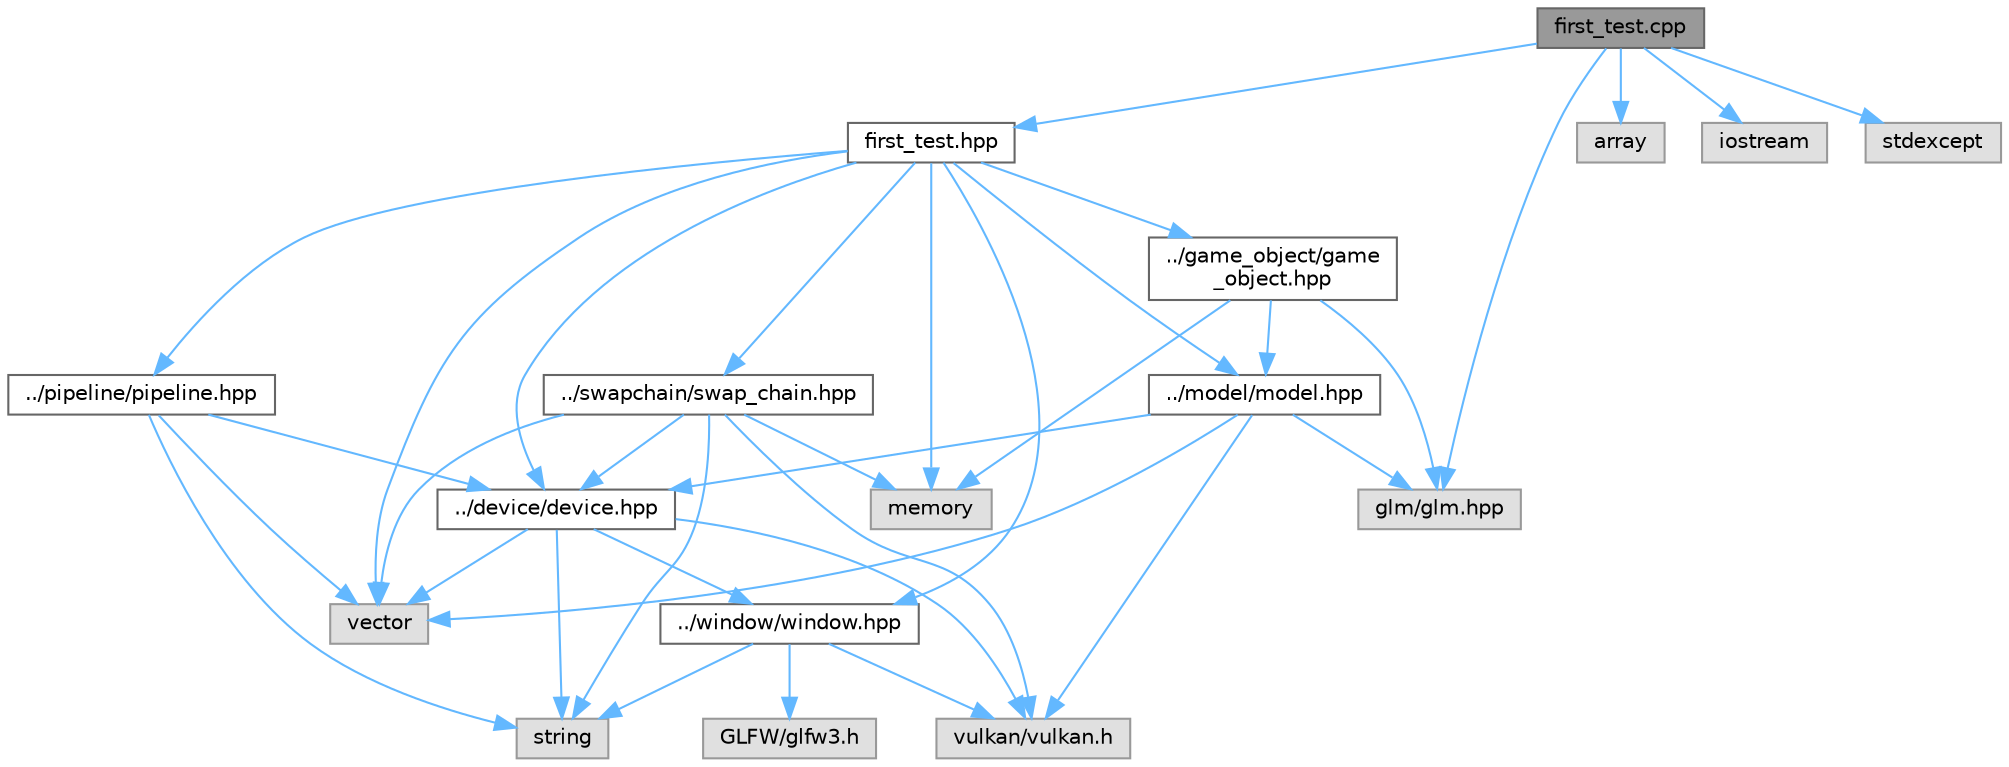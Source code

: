 digraph "first_test.cpp"
{
 // LATEX_PDF_SIZE
  bgcolor="transparent";
  edge [fontname=Helvetica,fontsize=10,labelfontname=Helvetica,labelfontsize=10];
  node [fontname=Helvetica,fontsize=10,shape=box,height=0.2,width=0.4];
  Node1 [id="Node000001",label="first_test.cpp",height=0.2,width=0.4,color="gray40", fillcolor="grey60", style="filled", fontcolor="black",tooltip=" "];
  Node1 -> Node2 [id="edge1_Node000001_Node000002",color="steelblue1",style="solid",tooltip=" "];
  Node2 [id="Node000002",label="first_test.hpp",height=0.2,width=0.4,color="grey40", fillcolor="white", style="filled",URL="$first__test_8hpp.html",tooltip=" "];
  Node2 -> Node3 [id="edge2_Node000002_Node000003",color="steelblue1",style="solid",tooltip=" "];
  Node3 [id="Node000003",label="../device/device.hpp",height=0.2,width=0.4,color="grey40", fillcolor="white", style="filled",URL="$device_8hpp.html",tooltip=" "];
  Node3 -> Node4 [id="edge3_Node000003_Node000004",color="steelblue1",style="solid",tooltip=" "];
  Node4 [id="Node000004",label="vulkan/vulkan.h",height=0.2,width=0.4,color="grey60", fillcolor="#E0E0E0", style="filled",tooltip=" "];
  Node3 -> Node5 [id="edge4_Node000003_Node000005",color="steelblue1",style="solid",tooltip=" "];
  Node5 [id="Node000005",label="../window/window.hpp",height=0.2,width=0.4,color="grey40", fillcolor="white", style="filled",URL="$window_8hpp.html",tooltip=" "];
  Node5 -> Node4 [id="edge5_Node000005_Node000004",color="steelblue1",style="solid",tooltip=" "];
  Node5 -> Node6 [id="edge6_Node000005_Node000006",color="steelblue1",style="solid",tooltip=" "];
  Node6 [id="Node000006",label="GLFW/glfw3.h",height=0.2,width=0.4,color="grey60", fillcolor="#E0E0E0", style="filled",tooltip=" "];
  Node5 -> Node7 [id="edge7_Node000005_Node000007",color="steelblue1",style="solid",tooltip=" "];
  Node7 [id="Node000007",label="string",height=0.2,width=0.4,color="grey60", fillcolor="#E0E0E0", style="filled",tooltip=" "];
  Node3 -> Node7 [id="edge8_Node000003_Node000007",color="steelblue1",style="solid",tooltip=" "];
  Node3 -> Node8 [id="edge9_Node000003_Node000008",color="steelblue1",style="solid",tooltip=" "];
  Node8 [id="Node000008",label="vector",height=0.2,width=0.4,color="grey60", fillcolor="#E0E0E0", style="filled",tooltip=" "];
  Node2 -> Node9 [id="edge10_Node000002_Node000009",color="steelblue1",style="solid",tooltip=" "];
  Node9 [id="Node000009",label="../game_object/game\l_object.hpp",height=0.2,width=0.4,color="grey40", fillcolor="white", style="filled",URL="$game__object_8hpp.html",tooltip=" "];
  Node9 -> Node10 [id="edge11_Node000009_Node000010",color="steelblue1",style="solid",tooltip=" "];
  Node10 [id="Node000010",label="glm/glm.hpp",height=0.2,width=0.4,color="grey60", fillcolor="#E0E0E0", style="filled",tooltip=" "];
  Node9 -> Node11 [id="edge12_Node000009_Node000011",color="steelblue1",style="solid",tooltip=" "];
  Node11 [id="Node000011",label="../model/model.hpp",height=0.2,width=0.4,color="grey40", fillcolor="white", style="filled",URL="$model_8hpp.html",tooltip=" "];
  Node11 -> Node3 [id="edge13_Node000011_Node000003",color="steelblue1",style="solid",tooltip=" "];
  Node11 -> Node4 [id="edge14_Node000011_Node000004",color="steelblue1",style="solid",tooltip=" "];
  Node11 -> Node10 [id="edge15_Node000011_Node000010",color="steelblue1",style="solid",tooltip=" "];
  Node11 -> Node8 [id="edge16_Node000011_Node000008",color="steelblue1",style="solid",tooltip=" "];
  Node9 -> Node12 [id="edge17_Node000009_Node000012",color="steelblue1",style="solid",tooltip=" "];
  Node12 [id="Node000012",label="memory",height=0.2,width=0.4,color="grey60", fillcolor="#E0E0E0", style="filled",tooltip=" "];
  Node2 -> Node11 [id="edge18_Node000002_Node000011",color="steelblue1",style="solid",tooltip=" "];
  Node2 -> Node13 [id="edge19_Node000002_Node000013",color="steelblue1",style="solid",tooltip=" "];
  Node13 [id="Node000013",label="../pipeline/pipeline.hpp",height=0.2,width=0.4,color="grey40", fillcolor="white", style="filled",URL="$pipeline_8hpp.html",tooltip=" "];
  Node13 -> Node3 [id="edge20_Node000013_Node000003",color="steelblue1",style="solid",tooltip=" "];
  Node13 -> Node7 [id="edge21_Node000013_Node000007",color="steelblue1",style="solid",tooltip=" "];
  Node13 -> Node8 [id="edge22_Node000013_Node000008",color="steelblue1",style="solid",tooltip=" "];
  Node2 -> Node14 [id="edge23_Node000002_Node000014",color="steelblue1",style="solid",tooltip=" "];
  Node14 [id="Node000014",label="../swapchain/swap_chain.hpp",height=0.2,width=0.4,color="grey40", fillcolor="white", style="filled",URL="$swap__chain_8hpp.html",tooltip=" "];
  Node14 -> Node3 [id="edge24_Node000014_Node000003",color="steelblue1",style="solid",tooltip=" "];
  Node14 -> Node4 [id="edge25_Node000014_Node000004",color="steelblue1",style="solid",tooltip=" "];
  Node14 -> Node12 [id="edge26_Node000014_Node000012",color="steelblue1",style="solid",tooltip=" "];
  Node14 -> Node7 [id="edge27_Node000014_Node000007",color="steelblue1",style="solid",tooltip=" "];
  Node14 -> Node8 [id="edge28_Node000014_Node000008",color="steelblue1",style="solid",tooltip=" "];
  Node2 -> Node5 [id="edge29_Node000002_Node000005",color="steelblue1",style="solid",tooltip=" "];
  Node2 -> Node12 [id="edge30_Node000002_Node000012",color="steelblue1",style="solid",tooltip=" "];
  Node2 -> Node8 [id="edge31_Node000002_Node000008",color="steelblue1",style="solid",tooltip=" "];
  Node1 -> Node10 [id="edge32_Node000001_Node000010",color="steelblue1",style="solid",tooltip=" "];
  Node1 -> Node15 [id="edge33_Node000001_Node000015",color="steelblue1",style="solid",tooltip=" "];
  Node15 [id="Node000015",label="array",height=0.2,width=0.4,color="grey60", fillcolor="#E0E0E0", style="filled",tooltip=" "];
  Node1 -> Node16 [id="edge34_Node000001_Node000016",color="steelblue1",style="solid",tooltip=" "];
  Node16 [id="Node000016",label="iostream",height=0.2,width=0.4,color="grey60", fillcolor="#E0E0E0", style="filled",tooltip=" "];
  Node1 -> Node17 [id="edge35_Node000001_Node000017",color="steelblue1",style="solid",tooltip=" "];
  Node17 [id="Node000017",label="stdexcept",height=0.2,width=0.4,color="grey60", fillcolor="#E0E0E0", style="filled",tooltip=" "];
}
